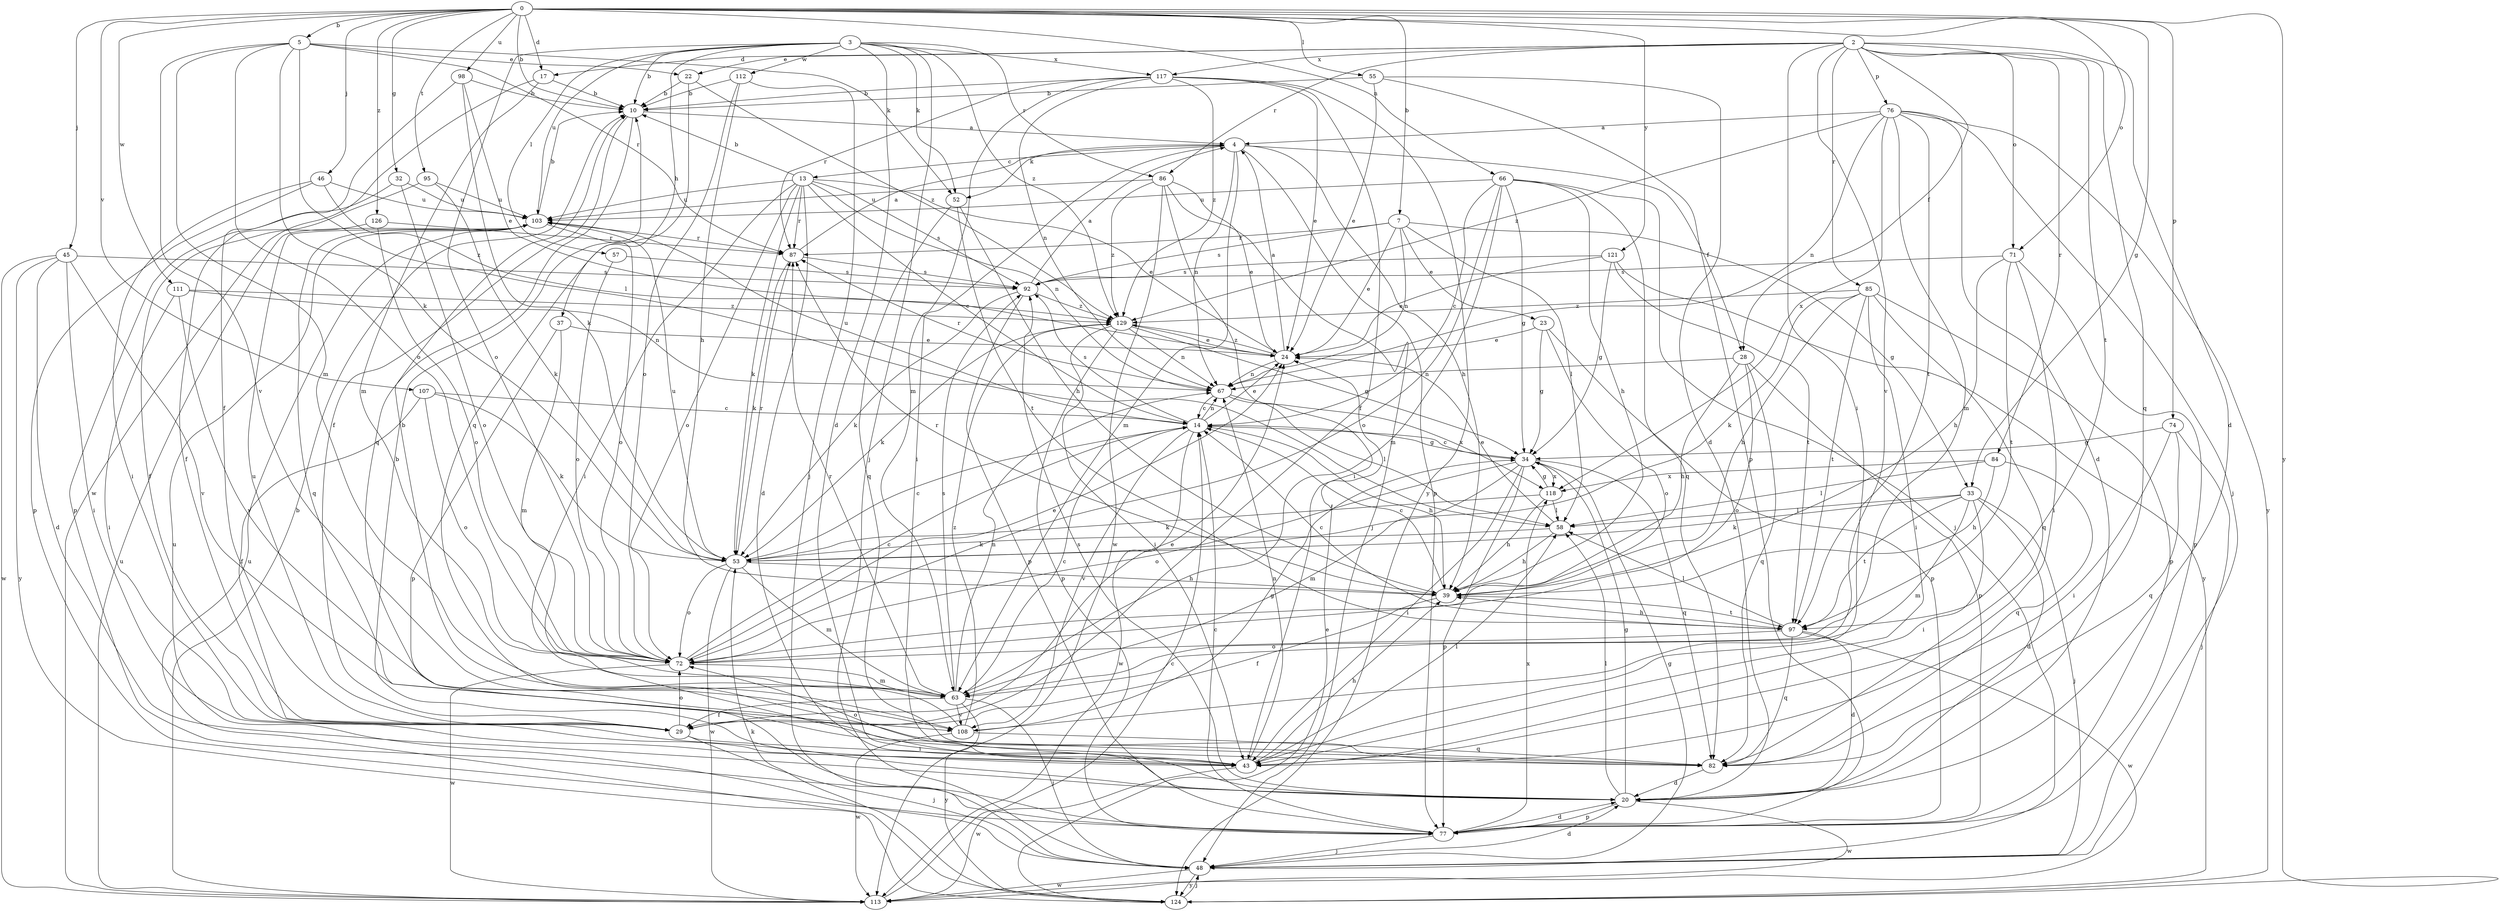 strict digraph  {
0;
2;
3;
4;
5;
7;
10;
13;
14;
17;
20;
22;
23;
24;
28;
29;
32;
33;
34;
37;
39;
43;
45;
46;
48;
52;
53;
55;
57;
58;
63;
66;
67;
71;
72;
74;
76;
77;
82;
84;
85;
86;
87;
92;
95;
97;
98;
103;
107;
108;
111;
112;
113;
117;
118;
121;
124;
126;
129;
0 -> 5  [label=b];
0 -> 7  [label=b];
0 -> 10  [label=b];
0 -> 17  [label=d];
0 -> 32  [label=g];
0 -> 33  [label=g];
0 -> 45  [label=j];
0 -> 46  [label=j];
0 -> 55  [label=l];
0 -> 66  [label=n];
0 -> 71  [label=o];
0 -> 74  [label=p];
0 -> 95  [label=t];
0 -> 98  [label=u];
0 -> 107  [label=v];
0 -> 111  [label=w];
0 -> 121  [label=y];
0 -> 124  [label=y];
0 -> 126  [label=z];
2 -> 17  [label=d];
2 -> 20  [label=d];
2 -> 22  [label=e];
2 -> 28  [label=f];
2 -> 43  [label=i];
2 -> 71  [label=o];
2 -> 76  [label=p];
2 -> 82  [label=q];
2 -> 84  [label=r];
2 -> 85  [label=r];
2 -> 86  [label=r];
2 -> 97  [label=t];
2 -> 108  [label=v];
2 -> 117  [label=x];
3 -> 10  [label=b];
3 -> 20  [label=d];
3 -> 37  [label=h];
3 -> 48  [label=j];
3 -> 52  [label=k];
3 -> 57  [label=l];
3 -> 72  [label=o];
3 -> 86  [label=r];
3 -> 103  [label=u];
3 -> 112  [label=w];
3 -> 117  [label=x];
3 -> 129  [label=z];
4 -> 13  [label=c];
4 -> 28  [label=f];
4 -> 39  [label=h];
4 -> 43  [label=i];
4 -> 52  [label=k];
4 -> 63  [label=m];
4 -> 67  [label=n];
4 -> 77  [label=p];
5 -> 22  [label=e];
5 -> 52  [label=k];
5 -> 53  [label=k];
5 -> 58  [label=l];
5 -> 63  [label=m];
5 -> 72  [label=o];
5 -> 87  [label=r];
5 -> 108  [label=v];
7 -> 23  [label=e];
7 -> 24  [label=e];
7 -> 33  [label=g];
7 -> 58  [label=l];
7 -> 67  [label=n];
7 -> 87  [label=r];
7 -> 92  [label=s];
10 -> 4  [label=a];
10 -> 29  [label=f];
10 -> 82  [label=q];
13 -> 10  [label=b];
13 -> 14  [label=c];
13 -> 20  [label=d];
13 -> 24  [label=e];
13 -> 43  [label=i];
13 -> 53  [label=k];
13 -> 67  [label=n];
13 -> 72  [label=o];
13 -> 87  [label=r];
13 -> 92  [label=s];
13 -> 103  [label=u];
14 -> 24  [label=e];
14 -> 34  [label=g];
14 -> 39  [label=h];
14 -> 67  [label=n];
14 -> 92  [label=s];
14 -> 103  [label=u];
14 -> 108  [label=v];
14 -> 113  [label=w];
17 -> 10  [label=b];
17 -> 63  [label=m];
17 -> 113  [label=w];
20 -> 10  [label=b];
20 -> 34  [label=g];
20 -> 58  [label=l];
20 -> 77  [label=p];
20 -> 92  [label=s];
20 -> 113  [label=w];
22 -> 10  [label=b];
22 -> 82  [label=q];
22 -> 129  [label=z];
23 -> 24  [label=e];
23 -> 34  [label=g];
23 -> 72  [label=o];
23 -> 77  [label=p];
24 -> 4  [label=a];
24 -> 67  [label=n];
24 -> 129  [label=z];
28 -> 39  [label=h];
28 -> 67  [label=n];
28 -> 72  [label=o];
28 -> 77  [label=p];
28 -> 82  [label=q];
29 -> 24  [label=e];
29 -> 43  [label=i];
29 -> 48  [label=j];
29 -> 72  [label=o];
29 -> 103  [label=u];
32 -> 72  [label=o];
32 -> 77  [label=p];
32 -> 103  [label=u];
33 -> 20  [label=d];
33 -> 43  [label=i];
33 -> 48  [label=j];
33 -> 53  [label=k];
33 -> 58  [label=l];
33 -> 63  [label=m];
33 -> 97  [label=t];
34 -> 14  [label=c];
34 -> 43  [label=i];
34 -> 63  [label=m];
34 -> 72  [label=o];
34 -> 77  [label=p];
34 -> 82  [label=q];
34 -> 118  [label=x];
37 -> 24  [label=e];
37 -> 63  [label=m];
37 -> 77  [label=p];
39 -> 14  [label=c];
39 -> 29  [label=f];
39 -> 87  [label=r];
39 -> 97  [label=t];
43 -> 39  [label=h];
43 -> 58  [label=l];
43 -> 67  [label=n];
43 -> 72  [label=o];
43 -> 113  [label=w];
45 -> 20  [label=d];
45 -> 43  [label=i];
45 -> 92  [label=s];
45 -> 108  [label=v];
45 -> 113  [label=w];
45 -> 124  [label=y];
46 -> 43  [label=i];
46 -> 77  [label=p];
46 -> 103  [label=u];
46 -> 129  [label=z];
48 -> 20  [label=d];
48 -> 34  [label=g];
48 -> 103  [label=u];
48 -> 113  [label=w];
48 -> 124  [label=y];
52 -> 39  [label=h];
52 -> 82  [label=q];
52 -> 97  [label=t];
53 -> 14  [label=c];
53 -> 39  [label=h];
53 -> 63  [label=m];
53 -> 72  [label=o];
53 -> 87  [label=r];
53 -> 103  [label=u];
53 -> 113  [label=w];
55 -> 10  [label=b];
55 -> 20  [label=d];
55 -> 24  [label=e];
55 -> 77  [label=p];
57 -> 72  [label=o];
57 -> 92  [label=s];
58 -> 24  [label=e];
58 -> 39  [label=h];
58 -> 53  [label=k];
63 -> 14  [label=c];
63 -> 29  [label=f];
63 -> 48  [label=j];
63 -> 67  [label=n];
63 -> 87  [label=r];
63 -> 92  [label=s];
63 -> 108  [label=v];
63 -> 124  [label=y];
66 -> 14  [label=c];
66 -> 34  [label=g];
66 -> 39  [label=h];
66 -> 48  [label=j];
66 -> 63  [label=m];
66 -> 72  [label=o];
66 -> 82  [label=q];
66 -> 103  [label=u];
67 -> 14  [label=c];
67 -> 58  [label=l];
67 -> 87  [label=r];
67 -> 118  [label=x];
71 -> 39  [label=h];
71 -> 43  [label=i];
71 -> 77  [label=p];
71 -> 92  [label=s];
71 -> 97  [label=t];
72 -> 14  [label=c];
72 -> 24  [label=e];
72 -> 63  [label=m];
72 -> 113  [label=w];
74 -> 34  [label=g];
74 -> 43  [label=i];
74 -> 48  [label=j];
74 -> 82  [label=q];
76 -> 4  [label=a];
76 -> 20  [label=d];
76 -> 48  [label=j];
76 -> 63  [label=m];
76 -> 67  [label=n];
76 -> 97  [label=t];
76 -> 118  [label=x];
76 -> 124  [label=y];
76 -> 129  [label=z];
77 -> 14  [label=c];
77 -> 20  [label=d];
77 -> 48  [label=j];
77 -> 118  [label=x];
82 -> 20  [label=d];
84 -> 39  [label=h];
84 -> 58  [label=l];
84 -> 82  [label=q];
84 -> 118  [label=x];
85 -> 39  [label=h];
85 -> 43  [label=i];
85 -> 53  [label=k];
85 -> 77  [label=p];
85 -> 82  [label=q];
85 -> 97  [label=t];
85 -> 129  [label=z];
86 -> 24  [label=e];
86 -> 43  [label=i];
86 -> 48  [label=j];
86 -> 103  [label=u];
86 -> 113  [label=w];
86 -> 129  [label=z];
87 -> 4  [label=a];
87 -> 53  [label=k];
87 -> 92  [label=s];
92 -> 4  [label=a];
92 -> 53  [label=k];
92 -> 77  [label=p];
92 -> 129  [label=z];
95 -> 29  [label=f];
95 -> 53  [label=k];
95 -> 103  [label=u];
97 -> 14  [label=c];
97 -> 20  [label=d];
97 -> 39  [label=h];
97 -> 58  [label=l];
97 -> 72  [label=o];
97 -> 82  [label=q];
97 -> 113  [label=w];
98 -> 10  [label=b];
98 -> 24  [label=e];
98 -> 29  [label=f];
98 -> 53  [label=k];
103 -> 10  [label=b];
103 -> 72  [label=o];
103 -> 82  [label=q];
103 -> 87  [label=r];
107 -> 14  [label=c];
107 -> 29  [label=f];
107 -> 53  [label=k];
107 -> 72  [label=o];
108 -> 10  [label=b];
108 -> 34  [label=g];
108 -> 82  [label=q];
108 -> 113  [label=w];
108 -> 129  [label=z];
111 -> 43  [label=i];
111 -> 67  [label=n];
111 -> 108  [label=v];
111 -> 129  [label=z];
112 -> 10  [label=b];
112 -> 39  [label=h];
112 -> 48  [label=j];
112 -> 72  [label=o];
113 -> 10  [label=b];
113 -> 14  [label=c];
113 -> 103  [label=u];
117 -> 10  [label=b];
117 -> 24  [label=e];
117 -> 29  [label=f];
117 -> 63  [label=m];
117 -> 67  [label=n];
117 -> 87  [label=r];
117 -> 124  [label=y];
117 -> 129  [label=z];
118 -> 34  [label=g];
118 -> 39  [label=h];
118 -> 53  [label=k];
118 -> 58  [label=l];
121 -> 24  [label=e];
121 -> 34  [label=g];
121 -> 92  [label=s];
121 -> 97  [label=t];
121 -> 124  [label=y];
124 -> 24  [label=e];
124 -> 48  [label=j];
124 -> 53  [label=k];
124 -> 103  [label=u];
126 -> 29  [label=f];
126 -> 72  [label=o];
126 -> 87  [label=r];
129 -> 24  [label=e];
129 -> 34  [label=g];
129 -> 43  [label=i];
129 -> 53  [label=k];
129 -> 67  [label=n];
129 -> 77  [label=p];
}
